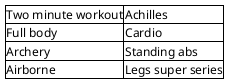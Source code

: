 @startsalt

{#
	Two minute workout | Achilles
	Full body | Cardio
	Archery | Standing abs
	Airborne | Legs super series
}

@endsalt

